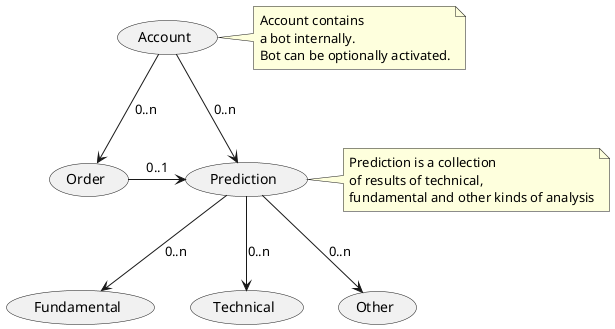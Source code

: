 @startuml
'https://plantuml.com/use-case-diagram

(Prediction) as (Pred)
(Order) as (Ord)
(Fundamental) as (Fund)
(Technical) as (Tech)
(Account) as (Acc)
(Other) as (Othr)

(Pred) --> (Tech) : 0..n
(Pred) --> (Fund) : 0..n
(Pred) --> (Othr) : 0..n
(Ord) -> (Pred) : 0..1
(Acc) --> (Pred) : 0..n
(Acc) --> (Ord) : 0..n

note right of (Acc)
  Account contains
  a bot internally.
  Bot can be optionally activated.
end note

note right of (Pred)
  Prediction is a collection
  of results of technical,
  fundamental and other kinds of analysis
end note

'Admin ---> (Use) : 0to1

'note "This note is connected\nto several objects." as N2
'(Start) .. N2
'N2 .. (Use)
@enduml
